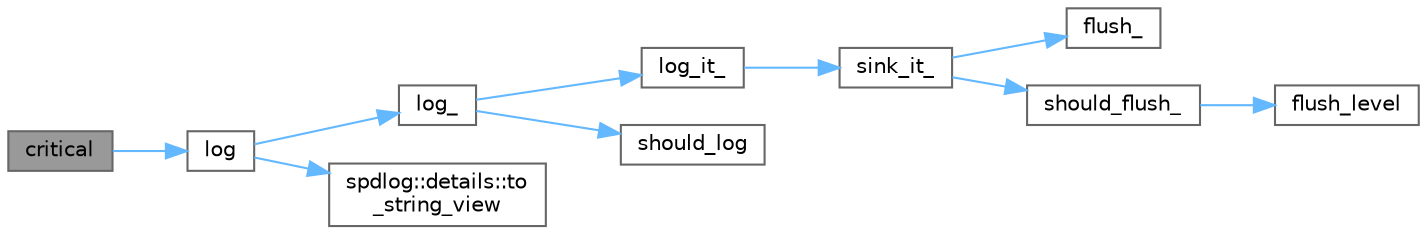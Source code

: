digraph "critical"
{
 // LATEX_PDF_SIZE
  bgcolor="transparent";
  edge [fontname=Helvetica,fontsize=10,labelfontname=Helvetica,labelfontsize=10];
  node [fontname=Helvetica,fontsize=10,shape=box,height=0.2,width=0.4];
  rankdir="LR";
  Node1 [id="Node000001",label="critical",height=0.2,width=0.4,color="gray40", fillcolor="grey60", style="filled", fontcolor="black",tooltip=" "];
  Node1 -> Node2 [id="edge1_Node000001_Node000002",color="steelblue1",style="solid",tooltip=" "];
  Node2 [id="Node000002",label="log",height=0.2,width=0.4,color="grey40", fillcolor="white", style="filled",URL="$classspdlog_1_1logger.html#a9195194d3a0d4c6d4bd796099d8ff438",tooltip=" "];
  Node2 -> Node3 [id="edge2_Node000002_Node000003",color="steelblue1",style="solid",tooltip=" "];
  Node3 [id="Node000003",label="log_",height=0.2,width=0.4,color="grey40", fillcolor="white", style="filled",URL="$classspdlog_1_1logger.html#a376fb027fa103600bfcfcfe45fae4544",tooltip=" "];
  Node3 -> Node4 [id="edge3_Node000003_Node000004",color="steelblue1",style="solid",tooltip=" "];
  Node4 [id="Node000004",label="log_it_",height=0.2,width=0.4,color="grey40", fillcolor="white", style="filled",URL="$classspdlog_1_1logger.html#ab28b7efee7a0ae5a2d07bbffae2b1194",tooltip=" "];
  Node4 -> Node5 [id="edge4_Node000004_Node000005",color="steelblue1",style="solid",tooltip=" "];
  Node5 [id="Node000005",label="sink_it_",height=0.2,width=0.4,color="grey40", fillcolor="white", style="filled",URL="$classspdlog_1_1logger.html#a915c2df466d465f335649fec5e99f4f2",tooltip=" "];
  Node5 -> Node6 [id="edge5_Node000005_Node000006",color="steelblue1",style="solid",tooltip=" "];
  Node6 [id="Node000006",label="flush_",height=0.2,width=0.4,color="grey40", fillcolor="white", style="filled",URL="$classspdlog_1_1logger.html#a4e9b19ff0026580a82a7bf4df21ae97e",tooltip=" "];
  Node5 -> Node7 [id="edge6_Node000005_Node000007",color="steelblue1",style="solid",tooltip=" "];
  Node7 [id="Node000007",label="should_flush_",height=0.2,width=0.4,color="grey40", fillcolor="white", style="filled",URL="$classspdlog_1_1logger.html#ae635f781ae0e17d7ff1e39313112ee07",tooltip=" "];
  Node7 -> Node8 [id="edge7_Node000007_Node000008",color="steelblue1",style="solid",tooltip=" "];
  Node8 [id="Node000008",label="flush_level",height=0.2,width=0.4,color="grey40", fillcolor="white", style="filled",URL="$classspdlog_1_1logger.html#a4d9079b871495dddc2e9bd54abf4f5ef",tooltip=" "];
  Node3 -> Node9 [id="edge8_Node000003_Node000009",color="steelblue1",style="solid",tooltip=" "];
  Node9 [id="Node000009",label="should_log",height=0.2,width=0.4,color="grey40", fillcolor="white", style="filled",URL="$classspdlog_1_1logger.html#aec4ba9116bc4fbde33b5e33fd8a89163",tooltip=" "];
  Node2 -> Node10 [id="edge9_Node000002_Node000010",color="steelblue1",style="solid",tooltip=" "];
  Node10 [id="Node000010",label="spdlog::details::to\l_string_view",height=0.2,width=0.4,color="grey40", fillcolor="white", style="filled",URL="$namespacespdlog_1_1details.html#a63cc78664498185b464c506662b8b3df",tooltip=" "];
}

